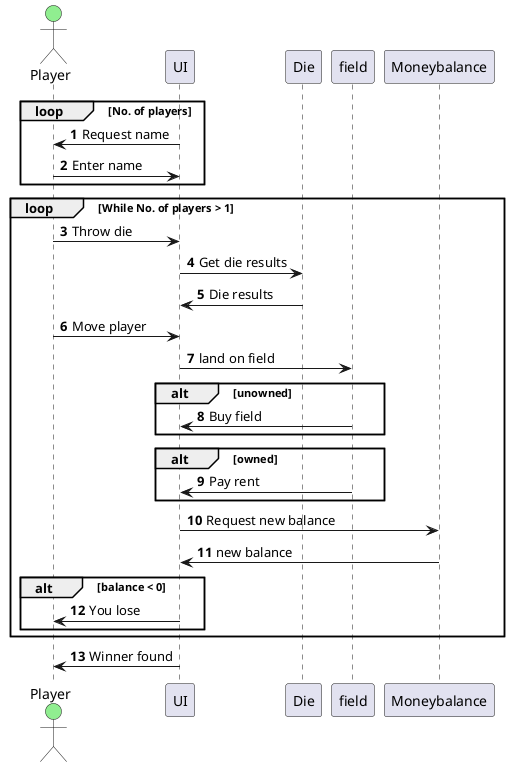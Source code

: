 @startuml
'https://plantuml.com/sequence-diagram

autonumber

actor Player #lightgreen
loop No. of players
Player <-UI : Request name
Player -> UI: Enter name
end

loop While No. of players > 1
Player -> UI: Throw die
UI -> Die: Get die results
UI <- Die: Die results
Player -> UI: Move player
UI-> field: land on field
alt unowned
UI <- field: Buy field
end
alt owned
UI <- field: Pay rent
end
UI -> Moneybalance: Request new balance
UI <- Moneybalance: new balance
alt balance < 0
Player <- UI: You lose
end
end
Player <- UI: Winner found


@enduml